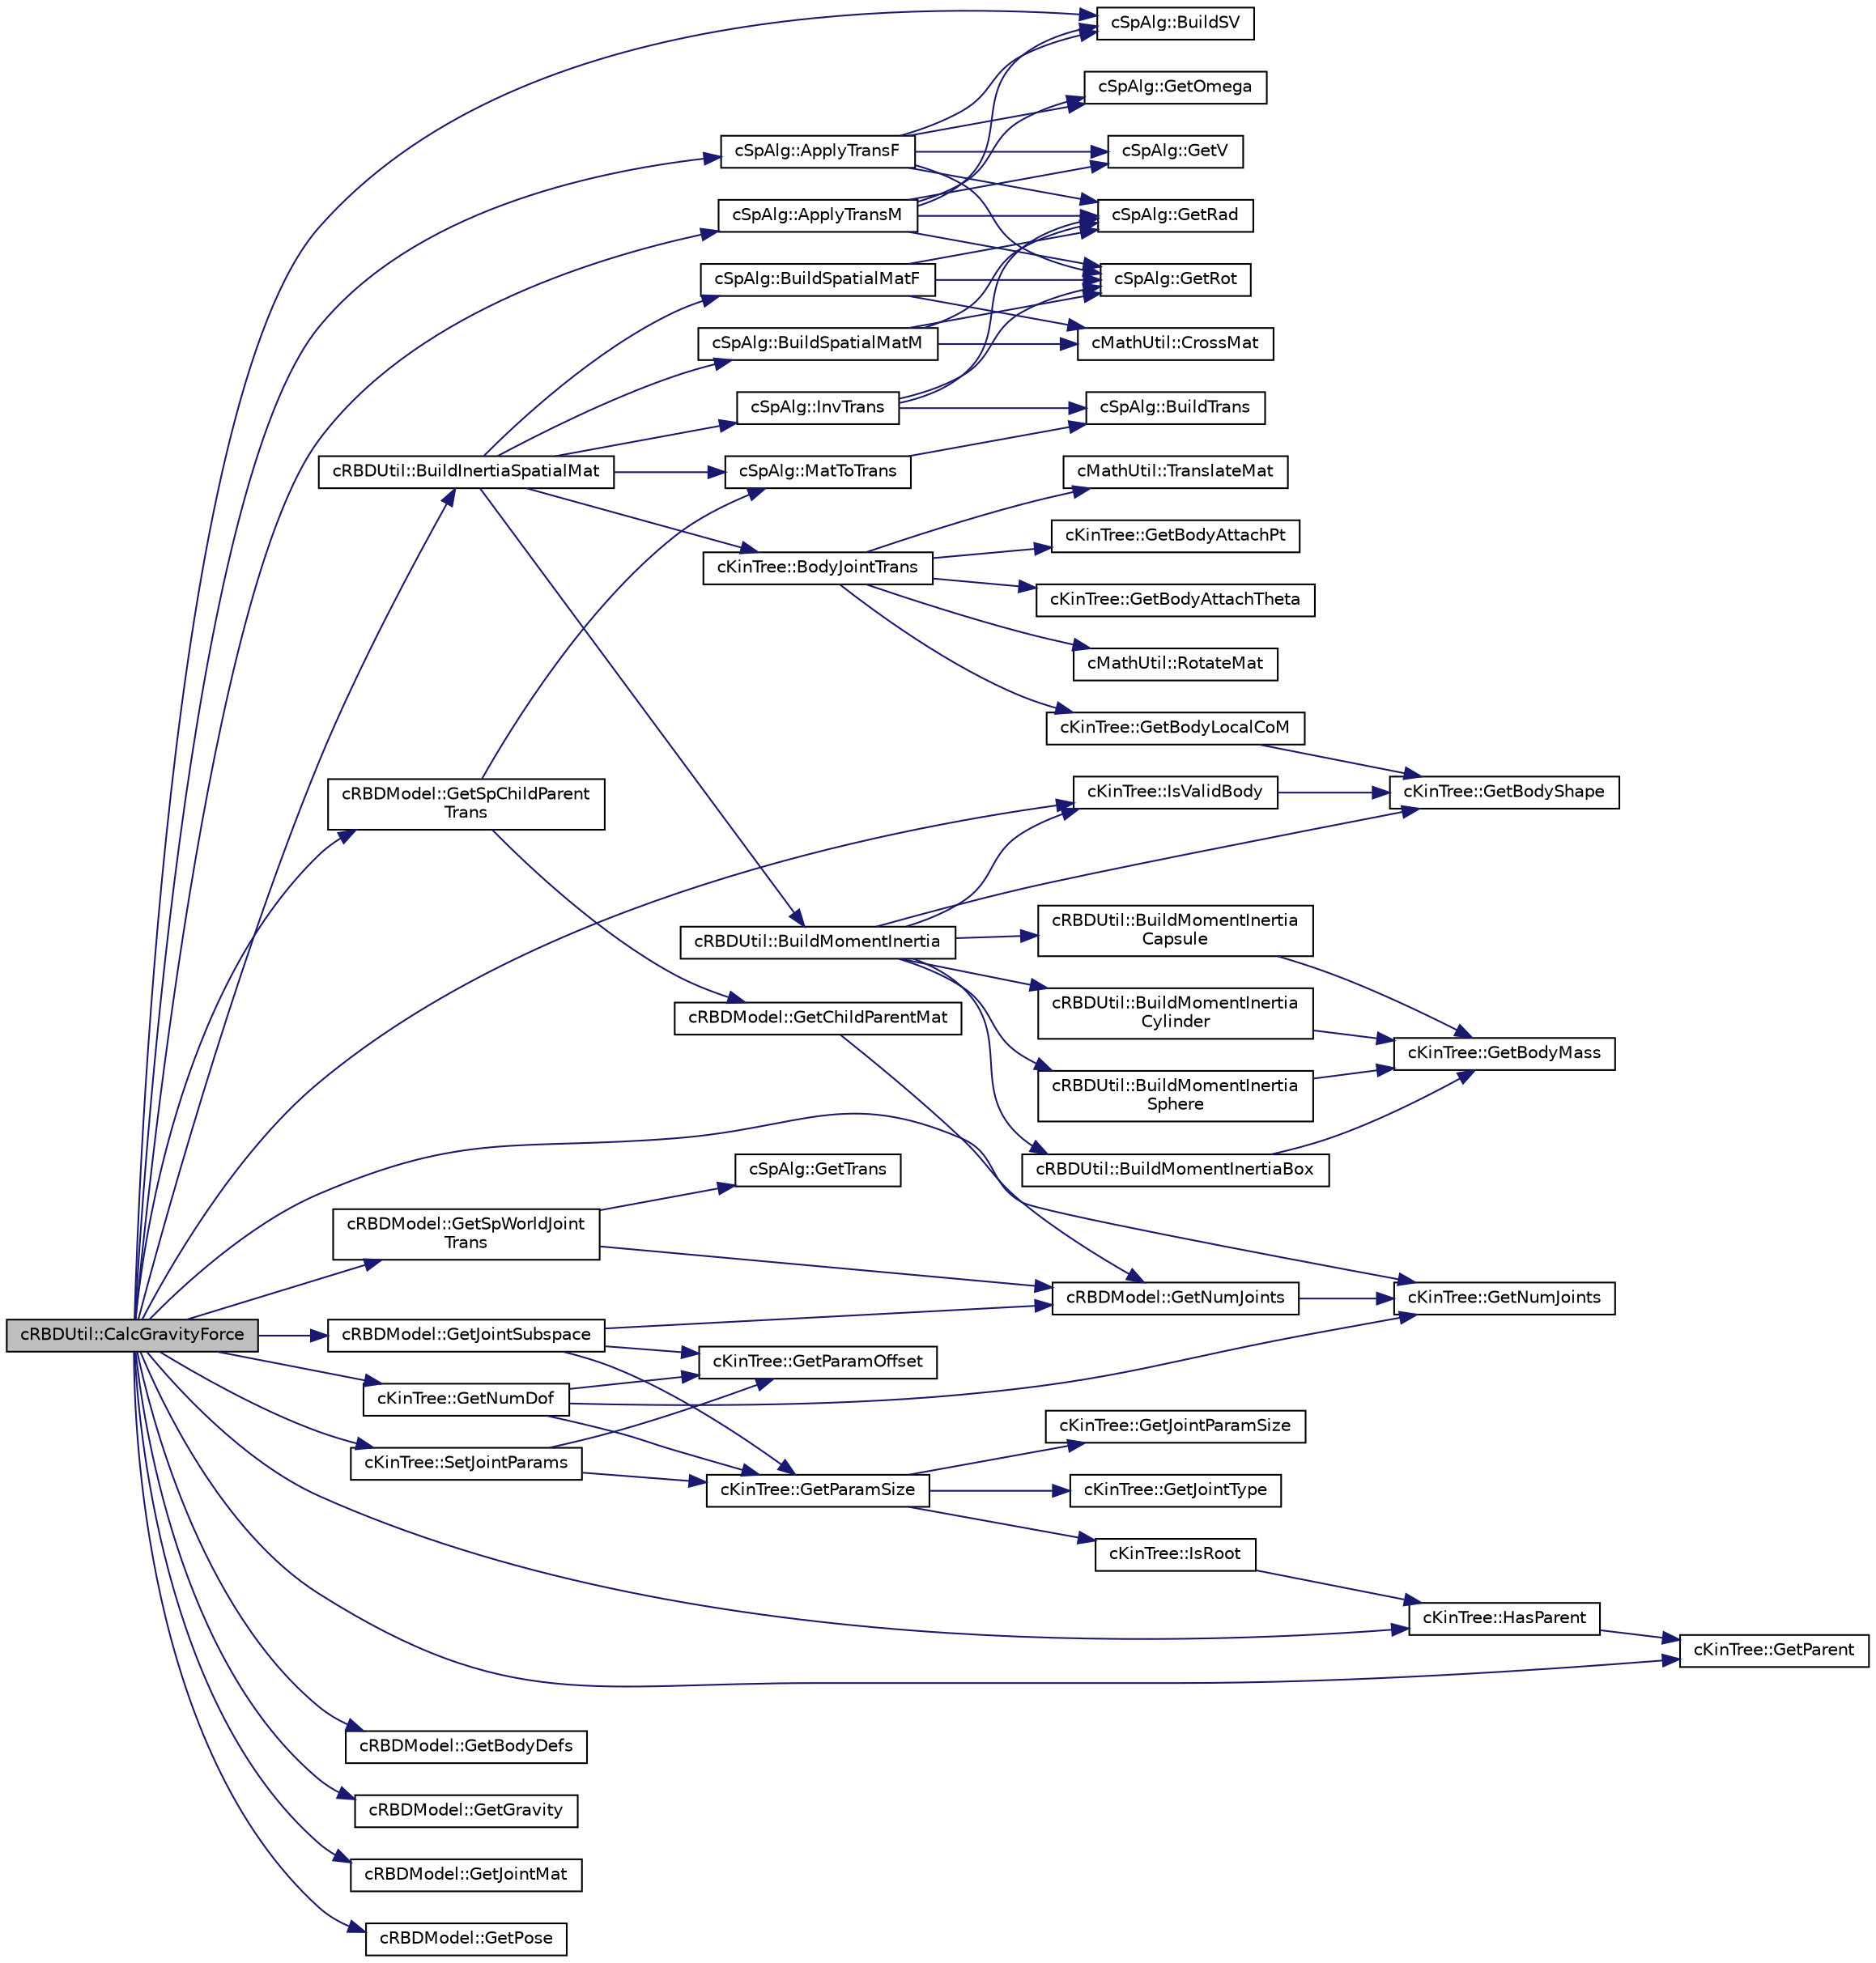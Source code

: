 digraph "cRBDUtil::CalcGravityForce"
{
 // LATEX_PDF_SIZE
  edge [fontname="Helvetica",fontsize="10",labelfontname="Helvetica",labelfontsize="10"];
  node [fontname="Helvetica",fontsize="10",shape=record];
  rankdir="LR";
  Node1 [label="cRBDUtil::CalcGravityForce",height=0.2,width=0.4,color="black", fillcolor="grey75", style="filled", fontcolor="black",tooltip=" "];
  Node1 -> Node2 [color="midnightblue",fontsize="10",style="solid",fontname="Helvetica"];
  Node2 [label="cSpAlg::ApplyTransF",height=0.2,width=0.4,color="black", fillcolor="white", style="filled",URL="$classc_sp_alg.html#a2eac0e29676ab3d3304eb88054c8ebe3",tooltip=" "];
  Node2 -> Node3 [color="midnightblue",fontsize="10",style="solid",fontname="Helvetica"];
  Node3 [label="cSpAlg::BuildSV",height=0.2,width=0.4,color="black", fillcolor="white", style="filled",URL="$classc_sp_alg.html#a5d8935f5eb6a88eb591a19ec414c1953",tooltip=" "];
  Node2 -> Node4 [color="midnightblue",fontsize="10",style="solid",fontname="Helvetica"];
  Node4 [label="cSpAlg::GetOmega",height=0.2,width=0.4,color="black", fillcolor="white", style="filled",URL="$classc_sp_alg.html#a1f6d2eed1bc8bee53540c8c027cea7f9",tooltip=" "];
  Node2 -> Node5 [color="midnightblue",fontsize="10",style="solid",fontname="Helvetica"];
  Node5 [label="cSpAlg::GetRad",height=0.2,width=0.4,color="black", fillcolor="white", style="filled",URL="$classc_sp_alg.html#af10329ae21e62779de182b68aec7b437",tooltip=" "];
  Node2 -> Node6 [color="midnightblue",fontsize="10",style="solid",fontname="Helvetica"];
  Node6 [label="cSpAlg::GetRot",height=0.2,width=0.4,color="black", fillcolor="white", style="filled",URL="$classc_sp_alg.html#a3c3fa40ec253c0bdf9cc2278da8656f6",tooltip=" "];
  Node2 -> Node7 [color="midnightblue",fontsize="10",style="solid",fontname="Helvetica"];
  Node7 [label="cSpAlg::GetV",height=0.2,width=0.4,color="black", fillcolor="white", style="filled",URL="$classc_sp_alg.html#a3c44fc96b8e8b13f6a208f05bc3db8d4",tooltip=" "];
  Node1 -> Node8 [color="midnightblue",fontsize="10",style="solid",fontname="Helvetica"];
  Node8 [label="cSpAlg::ApplyTransM",height=0.2,width=0.4,color="black", fillcolor="white", style="filled",URL="$classc_sp_alg.html#a665293137b4c80b2dc7cefdb4846a441",tooltip=" "];
  Node8 -> Node3 [color="midnightblue",fontsize="10",style="solid",fontname="Helvetica"];
  Node8 -> Node4 [color="midnightblue",fontsize="10",style="solid",fontname="Helvetica"];
  Node8 -> Node5 [color="midnightblue",fontsize="10",style="solid",fontname="Helvetica"];
  Node8 -> Node6 [color="midnightblue",fontsize="10",style="solid",fontname="Helvetica"];
  Node8 -> Node7 [color="midnightblue",fontsize="10",style="solid",fontname="Helvetica"];
  Node1 -> Node9 [color="midnightblue",fontsize="10",style="solid",fontname="Helvetica"];
  Node9 [label="cRBDUtil::BuildInertiaSpatialMat",height=0.2,width=0.4,color="black", fillcolor="white", style="filled",URL="$classc_r_b_d_util.html#a1cfda7c297cf3905742e7d71bae2dea1",tooltip=" "];
  Node9 -> Node10 [color="midnightblue",fontsize="10",style="solid",fontname="Helvetica"];
  Node10 [label="cKinTree::BodyJointTrans",height=0.2,width=0.4,color="black", fillcolor="white", style="filled",URL="$classc_kin_tree.html#a9cc99303eec6fcbe70de0d7a60f130b2",tooltip=" "];
  Node10 -> Node11 [color="midnightblue",fontsize="10",style="solid",fontname="Helvetica"];
  Node11 [label="cKinTree::GetBodyAttachPt",height=0.2,width=0.4,color="black", fillcolor="white", style="filled",URL="$classc_kin_tree.html#a45bebc5508e5c7d8340258b4de7c0cc5",tooltip=" "];
  Node10 -> Node12 [color="midnightblue",fontsize="10",style="solid",fontname="Helvetica"];
  Node12 [label="cKinTree::GetBodyAttachTheta",height=0.2,width=0.4,color="black", fillcolor="white", style="filled",URL="$classc_kin_tree.html#aeb722a80c80c328d0be098e37a91a540",tooltip=" "];
  Node10 -> Node13 [color="midnightblue",fontsize="10",style="solid",fontname="Helvetica"];
  Node13 [label="cKinTree::GetBodyLocalCoM",height=0.2,width=0.4,color="black", fillcolor="white", style="filled",URL="$classc_kin_tree.html#aea32f0c7e7459e260a7a7627ece414ec",tooltip=" "];
  Node13 -> Node14 [color="midnightblue",fontsize="10",style="solid",fontname="Helvetica"];
  Node14 [label="cKinTree::GetBodyShape",height=0.2,width=0.4,color="black", fillcolor="white", style="filled",URL="$classc_kin_tree.html#ad32603140e468d78346a7306a82e1238",tooltip=" "];
  Node10 -> Node15 [color="midnightblue",fontsize="10",style="solid",fontname="Helvetica"];
  Node15 [label="cMathUtil::RotateMat",height=0.2,width=0.4,color="black", fillcolor="white", style="filled",URL="$classc_math_util.html#a551bc548582ac0db39df5a58feca1f0a",tooltip=" "];
  Node10 -> Node16 [color="midnightblue",fontsize="10",style="solid",fontname="Helvetica"];
  Node16 [label="cMathUtil::TranslateMat",height=0.2,width=0.4,color="black", fillcolor="white", style="filled",URL="$classc_math_util.html#a5550ed48f8beaccbf6827db839ccf542",tooltip=" "];
  Node9 -> Node17 [color="midnightblue",fontsize="10",style="solid",fontname="Helvetica"];
  Node17 [label="cRBDUtil::BuildMomentInertia",height=0.2,width=0.4,color="black", fillcolor="white", style="filled",URL="$classc_r_b_d_util.html#a3a4180ed766b6aeae94291caf1a403eb",tooltip=" "];
  Node17 -> Node18 [color="midnightblue",fontsize="10",style="solid",fontname="Helvetica"];
  Node18 [label="cRBDUtil::BuildMomentInertiaBox",height=0.2,width=0.4,color="black", fillcolor="white", style="filled",URL="$classc_r_b_d_util.html#a9b69d4a5aee99bcd18f7539b6914936c",tooltip=" "];
  Node18 -> Node19 [color="midnightblue",fontsize="10",style="solid",fontname="Helvetica"];
  Node19 [label="cKinTree::GetBodyMass",height=0.2,width=0.4,color="black", fillcolor="white", style="filled",URL="$classc_kin_tree.html#aafa34863e8f83e270ec84d1e8dd4028a",tooltip=" "];
  Node17 -> Node20 [color="midnightblue",fontsize="10",style="solid",fontname="Helvetica"];
  Node20 [label="cRBDUtil::BuildMomentInertia\lCapsule",height=0.2,width=0.4,color="black", fillcolor="white", style="filled",URL="$classc_r_b_d_util.html#a78acee0bc12b2d71b932eeda643edc48",tooltip=" "];
  Node20 -> Node19 [color="midnightblue",fontsize="10",style="solid",fontname="Helvetica"];
  Node17 -> Node21 [color="midnightblue",fontsize="10",style="solid",fontname="Helvetica"];
  Node21 [label="cRBDUtil::BuildMomentInertia\lCylinder",height=0.2,width=0.4,color="black", fillcolor="white", style="filled",URL="$classc_r_b_d_util.html#a0e0c014bb03aaf308ea66cc3c7066e91",tooltip=" "];
  Node21 -> Node19 [color="midnightblue",fontsize="10",style="solid",fontname="Helvetica"];
  Node17 -> Node22 [color="midnightblue",fontsize="10",style="solid",fontname="Helvetica"];
  Node22 [label="cRBDUtil::BuildMomentInertia\lSphere",height=0.2,width=0.4,color="black", fillcolor="white", style="filled",URL="$classc_r_b_d_util.html#aaf138bd14c56a3bc5f449bd31241e950",tooltip=" "];
  Node22 -> Node19 [color="midnightblue",fontsize="10",style="solid",fontname="Helvetica"];
  Node17 -> Node14 [color="midnightblue",fontsize="10",style="solid",fontname="Helvetica"];
  Node17 -> Node23 [color="midnightblue",fontsize="10",style="solid",fontname="Helvetica"];
  Node23 [label="cKinTree::IsValidBody",height=0.2,width=0.4,color="black", fillcolor="white", style="filled",URL="$classc_kin_tree.html#a7cb2fe48a53a160808118b5df8ab50fd",tooltip=" "];
  Node23 -> Node14 [color="midnightblue",fontsize="10",style="solid",fontname="Helvetica"];
  Node9 -> Node24 [color="midnightblue",fontsize="10",style="solid",fontname="Helvetica"];
  Node24 [label="cSpAlg::BuildSpatialMatF",height=0.2,width=0.4,color="black", fillcolor="white", style="filled",URL="$classc_sp_alg.html#a02b57a145e63dbd60e38017112dfbc48",tooltip=" "];
  Node24 -> Node25 [color="midnightblue",fontsize="10",style="solid",fontname="Helvetica"];
  Node25 [label="cMathUtil::CrossMat",height=0.2,width=0.4,color="black", fillcolor="white", style="filled",URL="$classc_math_util.html#a8137712d8fb4f1dca6247fb1f1c691cc",tooltip=" "];
  Node24 -> Node5 [color="midnightblue",fontsize="10",style="solid",fontname="Helvetica"];
  Node24 -> Node6 [color="midnightblue",fontsize="10",style="solid",fontname="Helvetica"];
  Node9 -> Node26 [color="midnightblue",fontsize="10",style="solid",fontname="Helvetica"];
  Node26 [label="cSpAlg::BuildSpatialMatM",height=0.2,width=0.4,color="black", fillcolor="white", style="filled",URL="$classc_sp_alg.html#a4c8a11956c9c54fbb44c75c1fa964b23",tooltip=" "];
  Node26 -> Node25 [color="midnightblue",fontsize="10",style="solid",fontname="Helvetica"];
  Node26 -> Node5 [color="midnightblue",fontsize="10",style="solid",fontname="Helvetica"];
  Node26 -> Node6 [color="midnightblue",fontsize="10",style="solid",fontname="Helvetica"];
  Node9 -> Node27 [color="midnightblue",fontsize="10",style="solid",fontname="Helvetica"];
  Node27 [label="cSpAlg::InvTrans",height=0.2,width=0.4,color="black", fillcolor="white", style="filled",URL="$classc_sp_alg.html#a4e45a6062fb70ee99f80f1054da1b51c",tooltip=" "];
  Node27 -> Node28 [color="midnightblue",fontsize="10",style="solid",fontname="Helvetica"];
  Node28 [label="cSpAlg::BuildTrans",height=0.2,width=0.4,color="black", fillcolor="white", style="filled",URL="$classc_sp_alg.html#a657259da411a21199b25d83a3a8c55c2",tooltip=" "];
  Node27 -> Node5 [color="midnightblue",fontsize="10",style="solid",fontname="Helvetica"];
  Node27 -> Node6 [color="midnightblue",fontsize="10",style="solid",fontname="Helvetica"];
  Node9 -> Node29 [color="midnightblue",fontsize="10",style="solid",fontname="Helvetica"];
  Node29 [label="cSpAlg::MatToTrans",height=0.2,width=0.4,color="black", fillcolor="white", style="filled",URL="$classc_sp_alg.html#a32389e7ba628f0a3ca2d22bfc2c114c2",tooltip=" "];
  Node29 -> Node28 [color="midnightblue",fontsize="10",style="solid",fontname="Helvetica"];
  Node1 -> Node3 [color="midnightblue",fontsize="10",style="solid",fontname="Helvetica"];
  Node1 -> Node30 [color="midnightblue",fontsize="10",style="solid",fontname="Helvetica"];
  Node30 [label="cRBDModel::GetBodyDefs",height=0.2,width=0.4,color="black", fillcolor="white", style="filled",URL="$classc_r_b_d_model.html#a835a60da990de4d4bc34024e325d5877",tooltip=" "];
  Node1 -> Node31 [color="midnightblue",fontsize="10",style="solid",fontname="Helvetica"];
  Node31 [label="cRBDModel::GetGravity",height=0.2,width=0.4,color="black", fillcolor="white", style="filled",URL="$classc_r_b_d_model.html#a6b3b046d26f6c718f0a991fa18ba02be",tooltip=" "];
  Node1 -> Node32 [color="midnightblue",fontsize="10",style="solid",fontname="Helvetica"];
  Node32 [label="cRBDModel::GetJointMat",height=0.2,width=0.4,color="black", fillcolor="white", style="filled",URL="$classc_r_b_d_model.html#a9738bdd8014a0bece19bf29b36626aca",tooltip=" "];
  Node1 -> Node33 [color="midnightblue",fontsize="10",style="solid",fontname="Helvetica"];
  Node33 [label="cRBDModel::GetJointSubspace",height=0.2,width=0.4,color="black", fillcolor="white", style="filled",URL="$classc_r_b_d_model.html#a1432411c015f765c1296a87d8de1e4cf",tooltip=" "];
  Node33 -> Node34 [color="midnightblue",fontsize="10",style="solid",fontname="Helvetica"];
  Node34 [label="cRBDModel::GetNumJoints",height=0.2,width=0.4,color="black", fillcolor="white", style="filled",URL="$classc_r_b_d_model.html#a298f53d0242de63f24588d94ed82fcfb",tooltip=" "];
  Node34 -> Node35 [color="midnightblue",fontsize="10",style="solid",fontname="Helvetica"];
  Node35 [label="cKinTree::GetNumJoints",height=0.2,width=0.4,color="black", fillcolor="white", style="filled",URL="$classc_kin_tree.html#ac840b501e27e6ce46d208b7d033f21d4",tooltip=" "];
  Node33 -> Node36 [color="midnightblue",fontsize="10",style="solid",fontname="Helvetica"];
  Node36 [label="cKinTree::GetParamOffset",height=0.2,width=0.4,color="black", fillcolor="white", style="filled",URL="$classc_kin_tree.html#aba4aced4cc6c401006617e288e84e723",tooltip=" "];
  Node33 -> Node37 [color="midnightblue",fontsize="10",style="solid",fontname="Helvetica"];
  Node37 [label="cKinTree::GetParamSize",height=0.2,width=0.4,color="black", fillcolor="white", style="filled",URL="$classc_kin_tree.html#ad5d21e19a354b6e8f5406e9167f12161",tooltip=" "];
  Node37 -> Node38 [color="midnightblue",fontsize="10",style="solid",fontname="Helvetica"];
  Node38 [label="cKinTree::GetJointParamSize",height=0.2,width=0.4,color="black", fillcolor="white", style="filled",URL="$classc_kin_tree.html#a9c308e9e4654d96bcc47ba02770a06ea",tooltip=" "];
  Node37 -> Node39 [color="midnightblue",fontsize="10",style="solid",fontname="Helvetica"];
  Node39 [label="cKinTree::GetJointType",height=0.2,width=0.4,color="black", fillcolor="white", style="filled",URL="$classc_kin_tree.html#a891d52af51a7a1bced694634c2f70ee9",tooltip=" "];
  Node37 -> Node40 [color="midnightblue",fontsize="10",style="solid",fontname="Helvetica"];
  Node40 [label="cKinTree::IsRoot",height=0.2,width=0.4,color="black", fillcolor="white", style="filled",URL="$classc_kin_tree.html#ab4c2a8b42b254dc54e15e71684045a0a",tooltip=" "];
  Node40 -> Node41 [color="midnightblue",fontsize="10",style="solid",fontname="Helvetica"];
  Node41 [label="cKinTree::HasParent",height=0.2,width=0.4,color="black", fillcolor="white", style="filled",URL="$classc_kin_tree.html#a434aca959d5ef55a491381c7b8d90527",tooltip=" "];
  Node41 -> Node42 [color="midnightblue",fontsize="10",style="solid",fontname="Helvetica"];
  Node42 [label="cKinTree::GetParent",height=0.2,width=0.4,color="black", fillcolor="white", style="filled",URL="$classc_kin_tree.html#a593b283c1ce6a9fa8eb75cb9dc7396f6",tooltip=" "];
  Node1 -> Node43 [color="midnightblue",fontsize="10",style="solid",fontname="Helvetica"];
  Node43 [label="cKinTree::GetNumDof",height=0.2,width=0.4,color="black", fillcolor="white", style="filled",URL="$classc_kin_tree.html#abb4cab7f985f62308d4b36fdcd5c6145",tooltip=" "];
  Node43 -> Node35 [color="midnightblue",fontsize="10",style="solid",fontname="Helvetica"];
  Node43 -> Node36 [color="midnightblue",fontsize="10",style="solid",fontname="Helvetica"];
  Node43 -> Node37 [color="midnightblue",fontsize="10",style="solid",fontname="Helvetica"];
  Node1 -> Node35 [color="midnightblue",fontsize="10",style="solid",fontname="Helvetica"];
  Node1 -> Node42 [color="midnightblue",fontsize="10",style="solid",fontname="Helvetica"];
  Node1 -> Node44 [color="midnightblue",fontsize="10",style="solid",fontname="Helvetica"];
  Node44 [label="cRBDModel::GetPose",height=0.2,width=0.4,color="black", fillcolor="white", style="filled",URL="$classc_r_b_d_model.html#a7a86b33730e3becdd75f10f037021810",tooltip=" "];
  Node1 -> Node45 [color="midnightblue",fontsize="10",style="solid",fontname="Helvetica"];
  Node45 [label="cRBDModel::GetSpChildParent\lTrans",height=0.2,width=0.4,color="black", fillcolor="white", style="filled",URL="$classc_r_b_d_model.html#a16d3a0d3fcbb2e44c3ebc729a9407aa3",tooltip=" "];
  Node45 -> Node46 [color="midnightblue",fontsize="10",style="solid",fontname="Helvetica"];
  Node46 [label="cRBDModel::GetChildParentMat",height=0.2,width=0.4,color="black", fillcolor="white", style="filled",URL="$classc_r_b_d_model.html#ae7647c3eb1973ddd8865dffe4a4cce4e",tooltip=" "];
  Node46 -> Node34 [color="midnightblue",fontsize="10",style="solid",fontname="Helvetica"];
  Node45 -> Node29 [color="midnightblue",fontsize="10",style="solid",fontname="Helvetica"];
  Node1 -> Node47 [color="midnightblue",fontsize="10",style="solid",fontname="Helvetica"];
  Node47 [label="cRBDModel::GetSpWorldJoint\lTrans",height=0.2,width=0.4,color="black", fillcolor="white", style="filled",URL="$classc_r_b_d_model.html#ab417b2fd9e7b641926175bc740deccfb",tooltip=" "];
  Node47 -> Node34 [color="midnightblue",fontsize="10",style="solid",fontname="Helvetica"];
  Node47 -> Node48 [color="midnightblue",fontsize="10",style="solid",fontname="Helvetica"];
  Node48 [label="cSpAlg::GetTrans",height=0.2,width=0.4,color="black", fillcolor="white", style="filled",URL="$classc_sp_alg.html#a8e94bb73f5ef29ba51ca38ecbb230580",tooltip=" "];
  Node1 -> Node41 [color="midnightblue",fontsize="10",style="solid",fontname="Helvetica"];
  Node1 -> Node23 [color="midnightblue",fontsize="10",style="solid",fontname="Helvetica"];
  Node1 -> Node49 [color="midnightblue",fontsize="10",style="solid",fontname="Helvetica"];
  Node49 [label="cKinTree::SetJointParams",height=0.2,width=0.4,color="black", fillcolor="white", style="filled",URL="$classc_kin_tree.html#ad18c5aabf46faa23e01dadd8e7169472",tooltip=" "];
  Node49 -> Node36 [color="midnightblue",fontsize="10",style="solid",fontname="Helvetica"];
  Node49 -> Node37 [color="midnightblue",fontsize="10",style="solid",fontname="Helvetica"];
}

